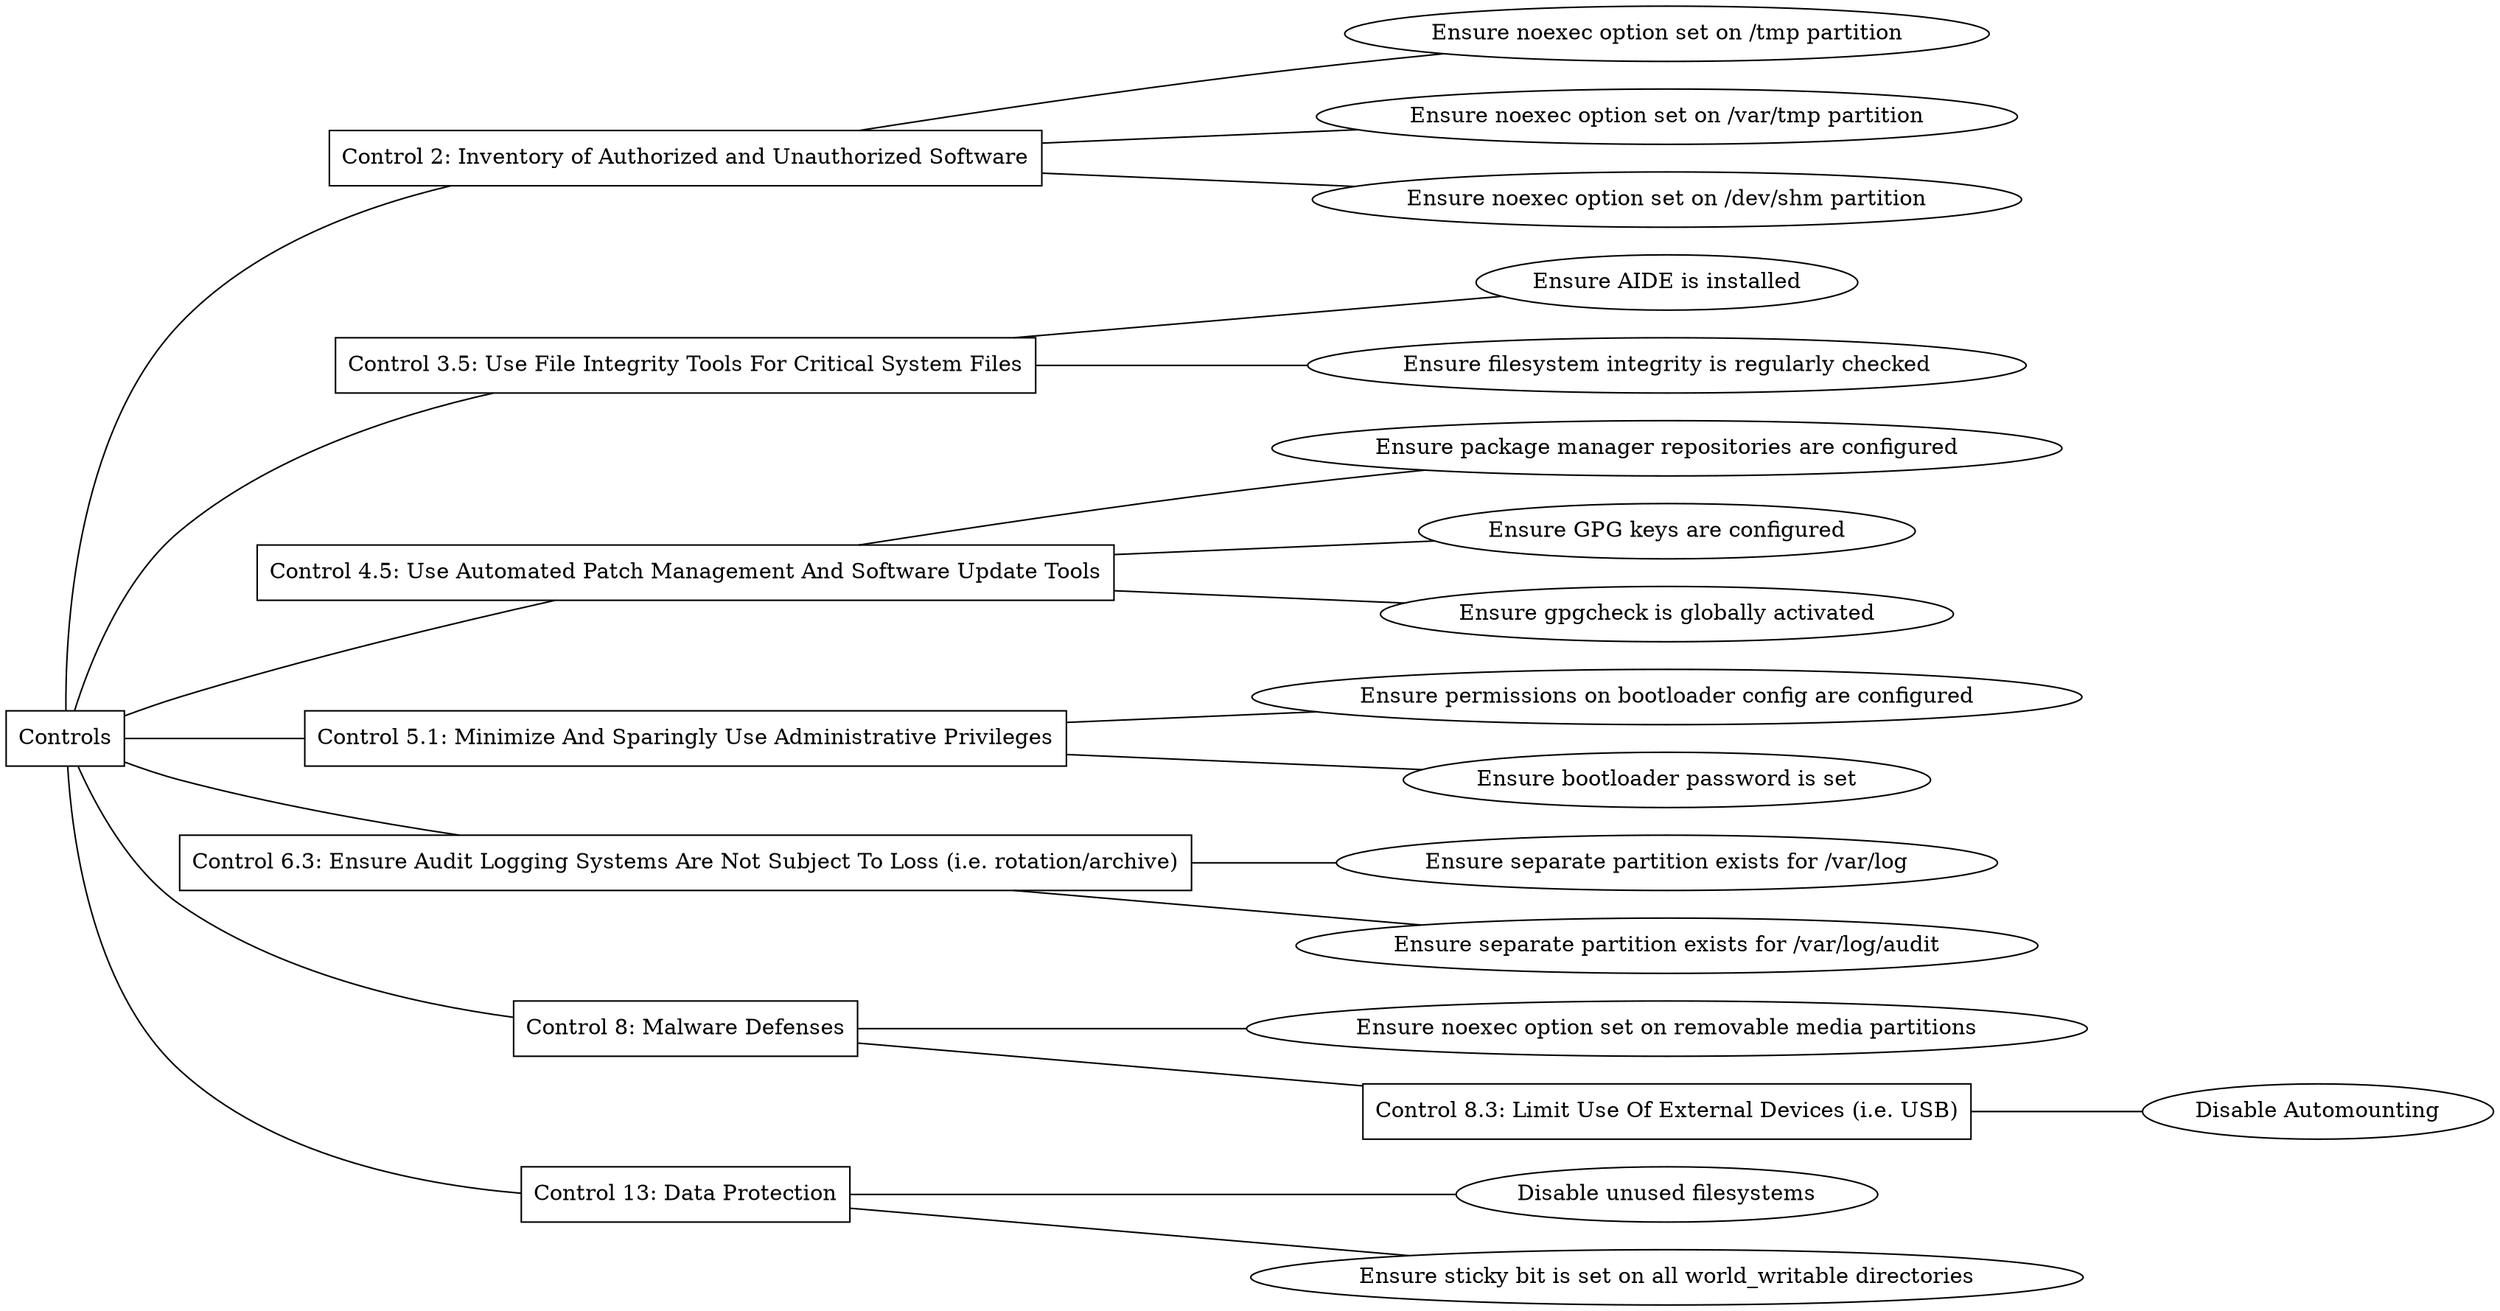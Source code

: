 graph controls {
    rankdir=LR;

    controls [label="Controls", shape=box]

    control_2 [label="Control 2: Inventory of Authorized and Unauthorized Software", shape=box]
    controls -- control_2
    tmp_noexec [label="Ensure noexec option set on /tmp partition"]
    control_2 -- tmp_noexec
    var_tmp_noexec [label="Ensure noexec option set on /var/tmp partition"]
    control_2 -- var_tmp_noexec
    dev_shm_noexec [label="Ensure noexec option set on /dev/shm partition"]
    control_2 -- dev_shm_noexec

    control_3_5 [label="Control 3.5: Use File Integrity Tools For Critical System Files", shape=box]
    controls -- control_3_5
    install_AIDE [label="Ensure AIDE is installed"]
    control_3_5 -- install_AIDE
    integrity_check [label="Ensure filesystem integrity is regularly checked"]
    control_3_5 -- integrity_check

    control_4_5 [label="Control 4.5: Use Automated Patch Management And Software Update Tools", shape=box]
    controls -- control_4_5
    config_yum [label="Ensure package manager repositories are configured"]
    control_4_5 -- config_yum
    yum_gpg [label="Ensure GPG keys are configured"]
    control_4_5 -- yum_gpg
    yum_gpg_check [label="Ensure gpgcheck is globally activated"]
    control_4_5 -- yum_gpg_check

    control_5_1 [label="Control 5.1: Minimize And Sparingly Use Administrative Privileges", shape=box]
    controls -- control_5_1
    bootloader_perms [label="Ensure permissions on bootloader config are configured"]
    control_5_1 -- bootloader_perms
    bootloader_passwd [label="Ensure bootloader password is set"]
    control_5_1 -- bootloader_passwd

    control_6_3 [label="Control 6.3: Ensure Audit Logging Systems Are Not Subject To Loss (i.e. rotation/archive)", shape=box]
    controls -- control_6_3
    var_log_partition [label="Ensure separate partition exists for /var/log"]
    control_6_3 -- var_log_partition
    var_log_audit_partition [label="Ensure separate partition exists for /var/log/audit"]
    control_6_3 -- var_log_audit_partition

    control_8 [label="Control 8: Malware Defenses", shape=box]
    controls -- control_8
    removable_media_noexec [label="Ensure noexec option set on removable media partitions"]
    control_8 -- removable_media_noexec

    control_8_3  [label="Control 8.3: Limit Use Of External Devices (i.e. USB)", shape=box]
    control_8 -- control_8_3
    disable_automounting [label="Disable Automounting"]
    control_8_3 -- disable_automounting

    control_13 [label="Control 13: Data Protection", shape=box]
    controls -- control_13
    disbale_fs [label="Disable unused filesystems"]
    control_13 -- disbale_fs
    sticky_bit [label="Ensure sticky bit is set on all world_writable directories"]
    control_13 -- sticky_bit
}
